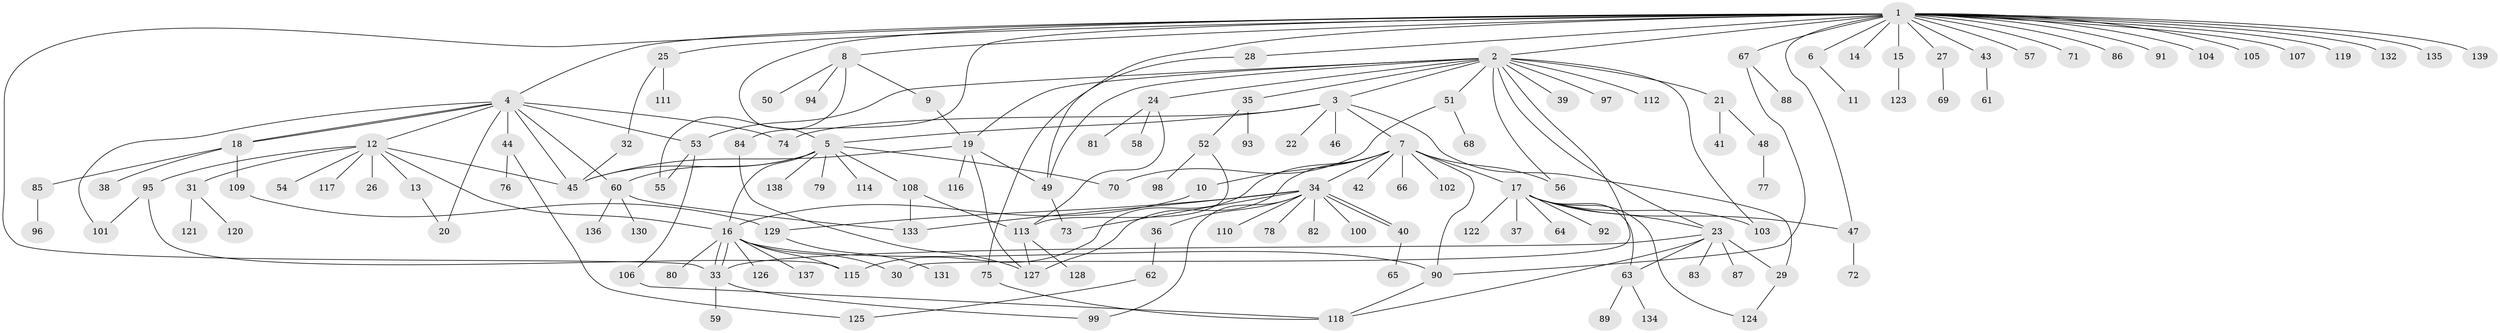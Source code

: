 // Generated by graph-tools (version 1.1) at 2025/26/03/09/25 03:26:02]
// undirected, 139 vertices, 186 edges
graph export_dot {
graph [start="1"]
  node [color=gray90,style=filled];
  1;
  2;
  3;
  4;
  5;
  6;
  7;
  8;
  9;
  10;
  11;
  12;
  13;
  14;
  15;
  16;
  17;
  18;
  19;
  20;
  21;
  22;
  23;
  24;
  25;
  26;
  27;
  28;
  29;
  30;
  31;
  32;
  33;
  34;
  35;
  36;
  37;
  38;
  39;
  40;
  41;
  42;
  43;
  44;
  45;
  46;
  47;
  48;
  49;
  50;
  51;
  52;
  53;
  54;
  55;
  56;
  57;
  58;
  59;
  60;
  61;
  62;
  63;
  64;
  65;
  66;
  67;
  68;
  69;
  70;
  71;
  72;
  73;
  74;
  75;
  76;
  77;
  78;
  79;
  80;
  81;
  82;
  83;
  84;
  85;
  86;
  87;
  88;
  89;
  90;
  91;
  92;
  93;
  94;
  95;
  96;
  97;
  98;
  99;
  100;
  101;
  102;
  103;
  104;
  105;
  106;
  107;
  108;
  109;
  110;
  111;
  112;
  113;
  114;
  115;
  116;
  117;
  118;
  119;
  120;
  121;
  122;
  123;
  124;
  125;
  126;
  127;
  128;
  129;
  130;
  131;
  132;
  133;
  134;
  135;
  136;
  137;
  138;
  139;
  1 -- 2;
  1 -- 4;
  1 -- 5;
  1 -- 6;
  1 -- 8;
  1 -- 14;
  1 -- 15;
  1 -- 25;
  1 -- 27;
  1 -- 28;
  1 -- 33;
  1 -- 43;
  1 -- 47;
  1 -- 49;
  1 -- 57;
  1 -- 67;
  1 -- 71;
  1 -- 84;
  1 -- 86;
  1 -- 91;
  1 -- 104;
  1 -- 105;
  1 -- 107;
  1 -- 119;
  1 -- 132;
  1 -- 135;
  1 -- 139;
  2 -- 3;
  2 -- 19;
  2 -- 21;
  2 -- 23;
  2 -- 24;
  2 -- 30;
  2 -- 35;
  2 -- 39;
  2 -- 49;
  2 -- 51;
  2 -- 53;
  2 -- 56;
  2 -- 97;
  2 -- 103;
  2 -- 112;
  3 -- 5;
  3 -- 7;
  3 -- 22;
  3 -- 29;
  3 -- 46;
  3 -- 74;
  4 -- 12;
  4 -- 18;
  4 -- 18;
  4 -- 20;
  4 -- 44;
  4 -- 45;
  4 -- 53;
  4 -- 60;
  4 -- 74;
  4 -- 101;
  5 -- 16;
  5 -- 45;
  5 -- 60;
  5 -- 70;
  5 -- 79;
  5 -- 108;
  5 -- 114;
  5 -- 138;
  6 -- 11;
  7 -- 10;
  7 -- 17;
  7 -- 34;
  7 -- 42;
  7 -- 56;
  7 -- 66;
  7 -- 90;
  7 -- 102;
  7 -- 115;
  7 -- 127;
  8 -- 9;
  8 -- 50;
  8 -- 55;
  8 -- 94;
  9 -- 19;
  10 -- 16;
  12 -- 13;
  12 -- 16;
  12 -- 26;
  12 -- 31;
  12 -- 45;
  12 -- 54;
  12 -- 95;
  12 -- 117;
  13 -- 20;
  15 -- 123;
  16 -- 30;
  16 -- 33;
  16 -- 33;
  16 -- 80;
  16 -- 90;
  16 -- 115;
  16 -- 126;
  16 -- 137;
  17 -- 23;
  17 -- 37;
  17 -- 47;
  17 -- 63;
  17 -- 64;
  17 -- 92;
  17 -- 103;
  17 -- 122;
  17 -- 124;
  18 -- 38;
  18 -- 85;
  18 -- 109;
  19 -- 45;
  19 -- 49;
  19 -- 116;
  19 -- 127;
  21 -- 41;
  21 -- 48;
  23 -- 29;
  23 -- 33;
  23 -- 63;
  23 -- 83;
  23 -- 87;
  23 -- 118;
  24 -- 58;
  24 -- 81;
  24 -- 113;
  25 -- 32;
  25 -- 111;
  27 -- 69;
  28 -- 75;
  29 -- 124;
  31 -- 120;
  31 -- 121;
  32 -- 45;
  33 -- 59;
  33 -- 99;
  34 -- 36;
  34 -- 40;
  34 -- 40;
  34 -- 73;
  34 -- 78;
  34 -- 82;
  34 -- 99;
  34 -- 100;
  34 -- 110;
  34 -- 129;
  34 -- 133;
  35 -- 52;
  35 -- 93;
  36 -- 62;
  40 -- 65;
  43 -- 61;
  44 -- 76;
  44 -- 125;
  47 -- 72;
  48 -- 77;
  49 -- 73;
  51 -- 68;
  51 -- 70;
  52 -- 98;
  52 -- 113;
  53 -- 55;
  53 -- 106;
  60 -- 130;
  60 -- 133;
  60 -- 136;
  62 -- 125;
  63 -- 89;
  63 -- 134;
  67 -- 88;
  67 -- 90;
  75 -- 118;
  84 -- 127;
  85 -- 96;
  90 -- 118;
  95 -- 101;
  95 -- 115;
  106 -- 118;
  108 -- 113;
  108 -- 133;
  109 -- 129;
  113 -- 127;
  113 -- 128;
  129 -- 131;
}
